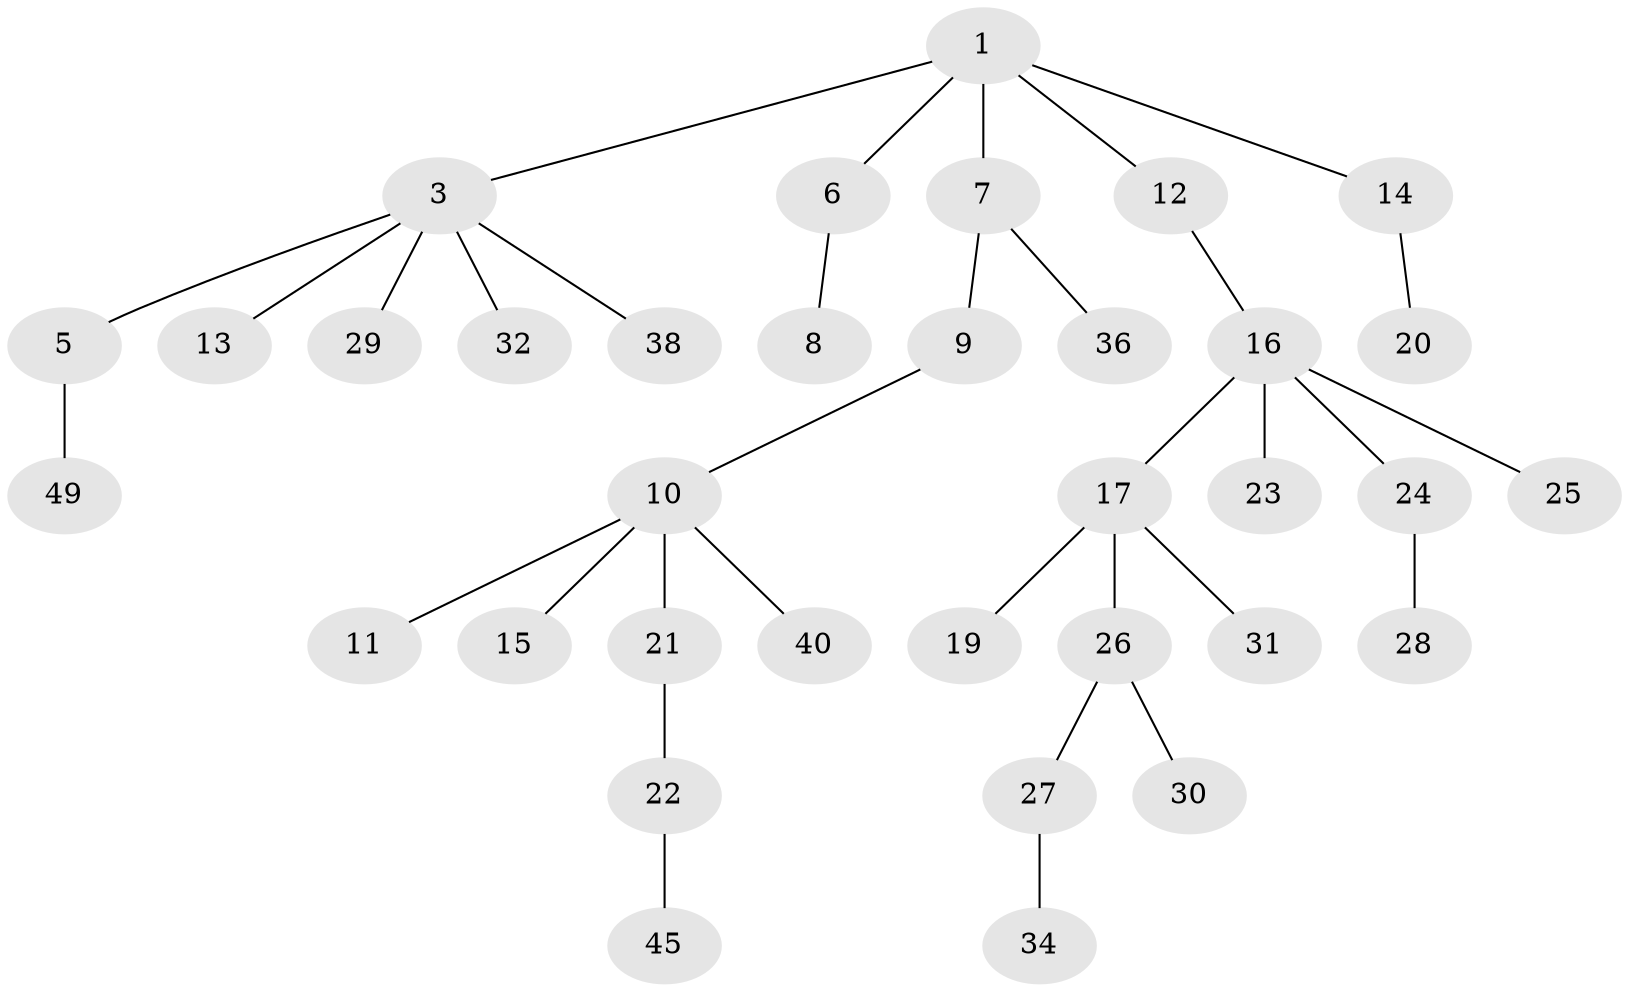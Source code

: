 // original degree distribution, {2: 0.24, 5: 0.06, 3: 0.16, 4: 0.02, 1: 0.5, 6: 0.02}
// Generated by graph-tools (version 1.1) at 2025/19/03/04/25 18:19:21]
// undirected, 35 vertices, 34 edges
graph export_dot {
graph [start="1"]
  node [color=gray90,style=filled];
  1 [super="+2"];
  3 [super="+4"];
  5;
  6;
  7 [super="+47"];
  8;
  9 [super="+46"];
  10;
  11 [super="+37"];
  12;
  13 [super="+42"];
  14 [super="+33"];
  15;
  16 [super="+35"];
  17 [super="+18"];
  19;
  20;
  21;
  22;
  23;
  24;
  25;
  26;
  27;
  28;
  29;
  30;
  31;
  32 [super="+44+48"];
  34;
  36 [super="+39+50"];
  38 [super="+41"];
  40;
  45;
  49;
  1 -- 3;
  1 -- 6;
  1 -- 7;
  1 -- 12;
  1 -- 14;
  3 -- 5;
  3 -- 32;
  3 -- 38;
  3 -- 13;
  3 -- 29;
  5 -- 49;
  6 -- 8;
  7 -- 9;
  7 -- 36;
  9 -- 10;
  10 -- 11;
  10 -- 15;
  10 -- 21;
  10 -- 40;
  12 -- 16;
  14 -- 20;
  16 -- 17;
  16 -- 23;
  16 -- 24;
  16 -- 25;
  17 -- 19;
  17 -- 26;
  17 -- 31;
  21 -- 22;
  22 -- 45;
  24 -- 28;
  26 -- 27;
  26 -- 30;
  27 -- 34;
}
